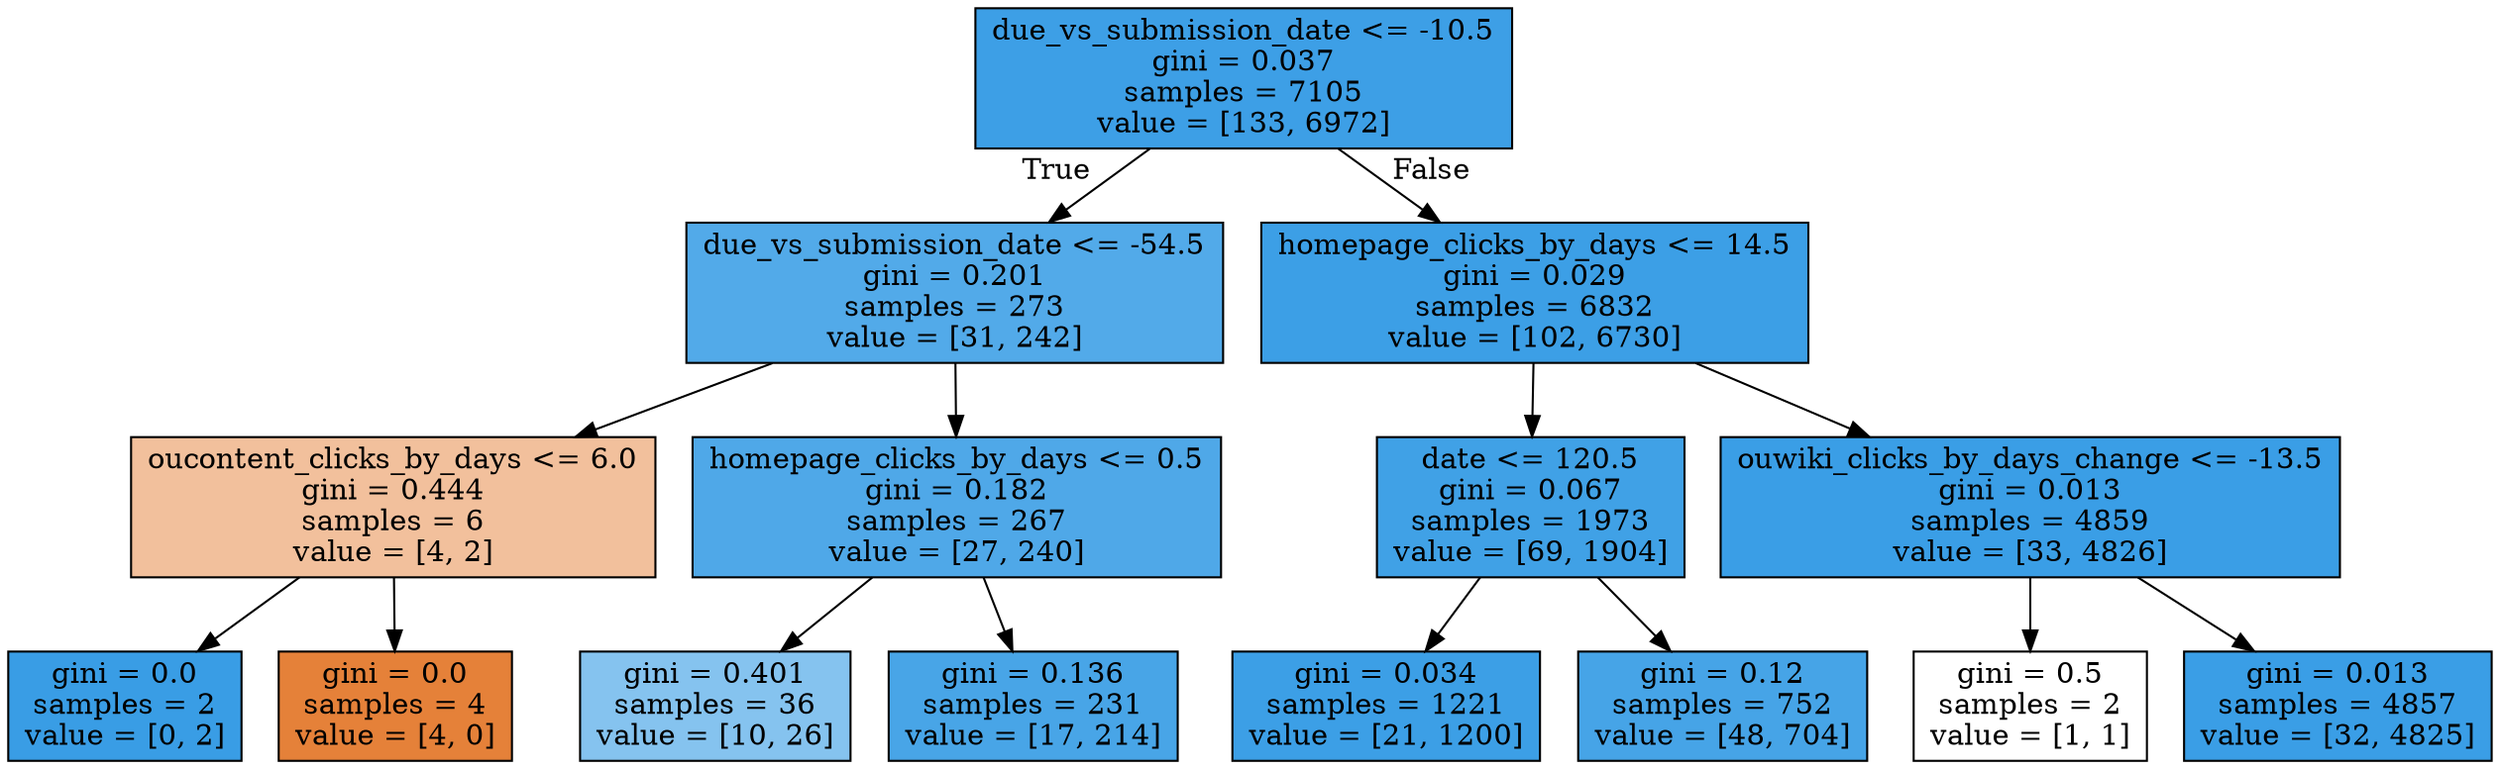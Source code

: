 digraph Tree {
node [shape=box, style="filled", color="black"] ;
0 [label="due_vs_submission_date <= -10.5\ngini = 0.037\nsamples = 7105\nvalue = [133, 6972]", fillcolor="#399de5fa"] ;
1 [label="due_vs_submission_date <= -54.5\ngini = 0.201\nsamples = 273\nvalue = [31, 242]", fillcolor="#399de5de"] ;
0 -> 1 [labeldistance=2.5, labelangle=45, headlabel="True"] ;
2 [label="oucontent_clicks_by_days <= 6.0\ngini = 0.444\nsamples = 6\nvalue = [4, 2]", fillcolor="#e581397f"] ;
1 -> 2 ;
3 [label="gini = 0.0\nsamples = 2\nvalue = [0, 2]", fillcolor="#399de5ff"] ;
2 -> 3 ;
4 [label="gini = 0.0\nsamples = 4\nvalue = [4, 0]", fillcolor="#e58139ff"] ;
2 -> 4 ;
5 [label="homepage_clicks_by_days <= 0.5\ngini = 0.182\nsamples = 267\nvalue = [27, 240]", fillcolor="#399de5e2"] ;
1 -> 5 ;
6 [label="gini = 0.401\nsamples = 36\nvalue = [10, 26]", fillcolor="#399de59d"] ;
5 -> 6 ;
7 [label="gini = 0.136\nsamples = 231\nvalue = [17, 214]", fillcolor="#399de5eb"] ;
5 -> 7 ;
8 [label="homepage_clicks_by_days <= 14.5\ngini = 0.029\nsamples = 6832\nvalue = [102, 6730]", fillcolor="#399de5fb"] ;
0 -> 8 [labeldistance=2.5, labelangle=-45, headlabel="False"] ;
9 [label="date <= 120.5\ngini = 0.067\nsamples = 1973\nvalue = [69, 1904]", fillcolor="#399de5f6"] ;
8 -> 9 ;
10 [label="gini = 0.034\nsamples = 1221\nvalue = [21, 1200]", fillcolor="#399de5fb"] ;
9 -> 10 ;
11 [label="gini = 0.12\nsamples = 752\nvalue = [48, 704]", fillcolor="#399de5ee"] ;
9 -> 11 ;
12 [label="ouwiki_clicks_by_days_change <= -13.5\ngini = 0.013\nsamples = 4859\nvalue = [33, 4826]", fillcolor="#399de5fd"] ;
8 -> 12 ;
13 [label="gini = 0.5\nsamples = 2\nvalue = [1, 1]", fillcolor="#e5813900"] ;
12 -> 13 ;
14 [label="gini = 0.013\nsamples = 4857\nvalue = [32, 4825]", fillcolor="#399de5fd"] ;
12 -> 14 ;
}